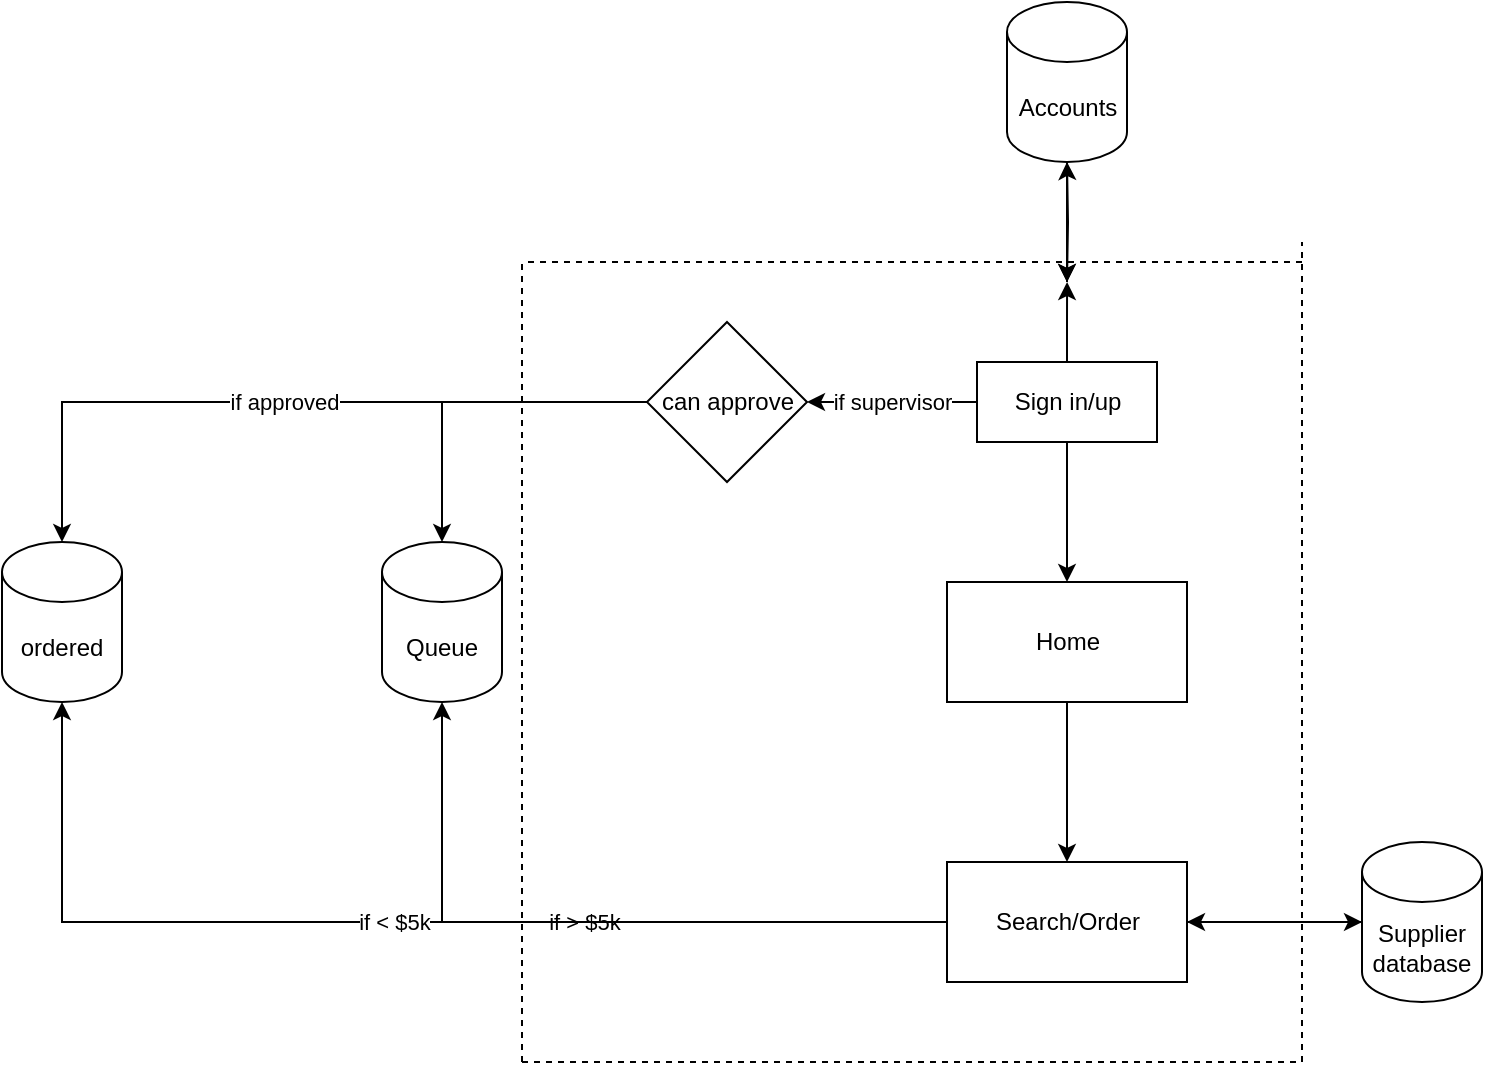<mxfile version="20.5.3" type="device"><diagram id="89MXTBrckT9bjAHt1GN8" name="Page-1"><mxGraphModel dx="1237" dy="795" grid="1" gridSize="10" guides="1" tooltips="1" connect="1" arrows="1" fold="1" page="1" pageScale="1" pageWidth="827" pageHeight="1169" math="0" shadow="0"><root><mxCell id="0"/><mxCell id="1" parent="0"/><mxCell id="xXZoCf_oht3oCWIpggKm-6" style="edgeStyle=orthogonalEdgeStyle;rounded=0;orthogonalLoop=1;jettySize=auto;html=1;entryX=0.5;entryY=0;entryDx=0;entryDy=0;" edge="1" parent="1" source="xXZoCf_oht3oCWIpggKm-1"><mxGeometry relative="1" as="geometry"><mxPoint x="582.5" y="200" as="targetPoint"/></mxGeometry></mxCell><mxCell id="xXZoCf_oht3oCWIpggKm-10" value="" style="edgeStyle=orthogonalEdgeStyle;rounded=0;orthogonalLoop=1;jettySize=auto;html=1;" edge="1" parent="1" source="xXZoCf_oht3oCWIpggKm-1"><mxGeometry relative="1" as="geometry"><mxPoint x="582.5" y="200" as="targetPoint"/></mxGeometry></mxCell><mxCell id="xXZoCf_oht3oCWIpggKm-1" value="Accounts" style="shape=cylinder3;whiteSpace=wrap;html=1;boundedLbl=1;backgroundOutline=1;size=15;" vertex="1" parent="1"><mxGeometry x="552.5" y="60" width="60" height="80" as="geometry"/></mxCell><mxCell id="xXZoCf_oht3oCWIpggKm-7" value="" style="edgeStyle=orthogonalEdgeStyle;rounded=0;orthogonalLoop=1;jettySize=auto;html=1;" edge="1" parent="1" target="xXZoCf_oht3oCWIpggKm-1"><mxGeometry relative="1" as="geometry"><mxPoint x="582.5" y="200" as="sourcePoint"/></mxGeometry></mxCell><mxCell id="xXZoCf_oht3oCWIpggKm-14" style="edgeStyle=orthogonalEdgeStyle;rounded=0;orthogonalLoop=1;jettySize=auto;html=1;" edge="1" parent="1" source="xXZoCf_oht3oCWIpggKm-3"><mxGeometry relative="1" as="geometry"><mxPoint x="582.545" y="200" as="targetPoint"/></mxGeometry></mxCell><mxCell id="xXZoCf_oht3oCWIpggKm-16" value="" style="edgeStyle=orthogonalEdgeStyle;rounded=0;orthogonalLoop=1;jettySize=auto;html=1;" edge="1" parent="1" source="xXZoCf_oht3oCWIpggKm-3" target="xXZoCf_oht3oCWIpggKm-15"><mxGeometry relative="1" as="geometry"/></mxCell><mxCell id="xXZoCf_oht3oCWIpggKm-20" value="if supervisor" style="edgeStyle=orthogonalEdgeStyle;rounded=0;orthogonalLoop=1;jettySize=auto;html=1;" edge="1" parent="1" source="xXZoCf_oht3oCWIpggKm-3" target="xXZoCf_oht3oCWIpggKm-19"><mxGeometry relative="1" as="geometry"/></mxCell><mxCell id="xXZoCf_oht3oCWIpggKm-3" value="Sign in/up" style="rounded=0;whiteSpace=wrap;html=1;" vertex="1" parent="1"><mxGeometry x="537.5" y="240" width="90" height="40" as="geometry"/></mxCell><mxCell id="xXZoCf_oht3oCWIpggKm-22" value="" style="edgeStyle=orthogonalEdgeStyle;rounded=0;orthogonalLoop=1;jettySize=auto;html=1;" edge="1" parent="1" source="xXZoCf_oht3oCWIpggKm-15" target="xXZoCf_oht3oCWIpggKm-21"><mxGeometry relative="1" as="geometry"/></mxCell><mxCell id="xXZoCf_oht3oCWIpggKm-15" value="Home" style="whiteSpace=wrap;html=1;rounded=0;" vertex="1" parent="1"><mxGeometry x="522.5" y="350" width="120" height="60" as="geometry"/></mxCell><mxCell id="xXZoCf_oht3oCWIpggKm-26" style="edgeStyle=orthogonalEdgeStyle;rounded=0;orthogonalLoop=1;jettySize=auto;html=1;entryX=0.5;entryY=0;entryDx=0;entryDy=0;entryPerimeter=0;" edge="1" parent="1" source="xXZoCf_oht3oCWIpggKm-19" target="xXZoCf_oht3oCWIpggKm-24"><mxGeometry relative="1" as="geometry"/></mxCell><mxCell id="xXZoCf_oht3oCWIpggKm-29" value="if approved" style="edgeStyle=orthogonalEdgeStyle;rounded=0;orthogonalLoop=1;jettySize=auto;html=1;entryX=0.5;entryY=0;entryDx=0;entryDy=0;entryPerimeter=0;" edge="1" parent="1" source="xXZoCf_oht3oCWIpggKm-19" target="xXZoCf_oht3oCWIpggKm-28"><mxGeometry relative="1" as="geometry"/></mxCell><mxCell id="xXZoCf_oht3oCWIpggKm-19" value="can approve" style="rhombus;whiteSpace=wrap;html=1;rounded=0;" vertex="1" parent="1"><mxGeometry x="372.5" y="220" width="80" height="80" as="geometry"/></mxCell><mxCell id="xXZoCf_oht3oCWIpggKm-25" value="if &amp;gt; $5k" style="edgeStyle=orthogonalEdgeStyle;rounded=0;orthogonalLoop=1;jettySize=auto;html=1;entryX=0.5;entryY=1;entryDx=0;entryDy=0;entryPerimeter=0;" edge="1" parent="1" source="xXZoCf_oht3oCWIpggKm-21" target="xXZoCf_oht3oCWIpggKm-24"><mxGeometry relative="1" as="geometry"/></mxCell><mxCell id="xXZoCf_oht3oCWIpggKm-30" value="if &amp;lt; $5k" style="edgeStyle=orthogonalEdgeStyle;rounded=0;orthogonalLoop=1;jettySize=auto;html=1;entryX=0.5;entryY=1;entryDx=0;entryDy=0;entryPerimeter=0;align=center;" edge="1" parent="1" source="xXZoCf_oht3oCWIpggKm-21" target="xXZoCf_oht3oCWIpggKm-28"><mxGeometry relative="1" as="geometry"/></mxCell><mxCell id="xXZoCf_oht3oCWIpggKm-33" style="edgeStyle=orthogonalEdgeStyle;rounded=0;orthogonalLoop=1;jettySize=auto;html=1;entryX=0;entryY=0.5;entryDx=0;entryDy=0;entryPerimeter=0;" edge="1" parent="1" source="xXZoCf_oht3oCWIpggKm-21" target="xXZoCf_oht3oCWIpggKm-31"><mxGeometry relative="1" as="geometry"/></mxCell><mxCell id="xXZoCf_oht3oCWIpggKm-21" value="Search/Order" style="whiteSpace=wrap;html=1;rounded=0;" vertex="1" parent="1"><mxGeometry x="522.5" y="490" width="120" height="60" as="geometry"/></mxCell><mxCell id="xXZoCf_oht3oCWIpggKm-24" value="Queue" style="shape=cylinder3;whiteSpace=wrap;html=1;boundedLbl=1;backgroundOutline=1;size=15;" vertex="1" parent="1"><mxGeometry x="240" y="330" width="60" height="80" as="geometry"/></mxCell><mxCell id="xXZoCf_oht3oCWIpggKm-28" value="ordered" style="shape=cylinder3;whiteSpace=wrap;html=1;boundedLbl=1;backgroundOutline=1;size=15;" vertex="1" parent="1"><mxGeometry x="50" y="330" width="60" height="80" as="geometry"/></mxCell><mxCell id="xXZoCf_oht3oCWIpggKm-32" style="edgeStyle=orthogonalEdgeStyle;rounded=0;orthogonalLoop=1;jettySize=auto;html=1;entryX=1;entryY=0.5;entryDx=0;entryDy=0;" edge="1" parent="1" source="xXZoCf_oht3oCWIpggKm-31" target="xXZoCf_oht3oCWIpggKm-21"><mxGeometry relative="1" as="geometry"/></mxCell><mxCell id="xXZoCf_oht3oCWIpggKm-31" value="Supplier database" style="shape=cylinder3;whiteSpace=wrap;html=1;boundedLbl=1;backgroundOutline=1;size=15;" vertex="1" parent="1"><mxGeometry x="730" y="480" width="60" height="80" as="geometry"/></mxCell><mxCell id="xXZoCf_oht3oCWIpggKm-34" value="" style="endArrow=none;dashed=1;html=1;rounded=0;" edge="1" parent="1"><mxGeometry width="50" height="50" relative="1" as="geometry"><mxPoint x="700" y="190" as="sourcePoint"/><mxPoint x="310" y="190" as="targetPoint"/></mxGeometry></mxCell><mxCell id="xXZoCf_oht3oCWIpggKm-35" value="" style="endArrow=none;dashed=1;html=1;rounded=0;" edge="1" parent="1"><mxGeometry width="50" height="50" relative="1" as="geometry"><mxPoint x="700" y="590" as="sourcePoint"/><mxPoint x="700" y="180" as="targetPoint"/></mxGeometry></mxCell><mxCell id="xXZoCf_oht3oCWIpggKm-36" value="" style="endArrow=none;dashed=1;html=1;rounded=0;" edge="1" parent="1"><mxGeometry width="50" height="50" relative="1" as="geometry"><mxPoint x="310" y="590" as="sourcePoint"/><mxPoint x="310" y="190" as="targetPoint"/></mxGeometry></mxCell><mxCell id="xXZoCf_oht3oCWIpggKm-37" value="" style="endArrow=none;dashed=1;html=1;rounded=0;" edge="1" parent="1"><mxGeometry width="50" height="50" relative="1" as="geometry"><mxPoint x="310" y="590" as="sourcePoint"/><mxPoint x="700" y="590" as="targetPoint"/></mxGeometry></mxCell></root></mxGraphModel></diagram></mxfile>